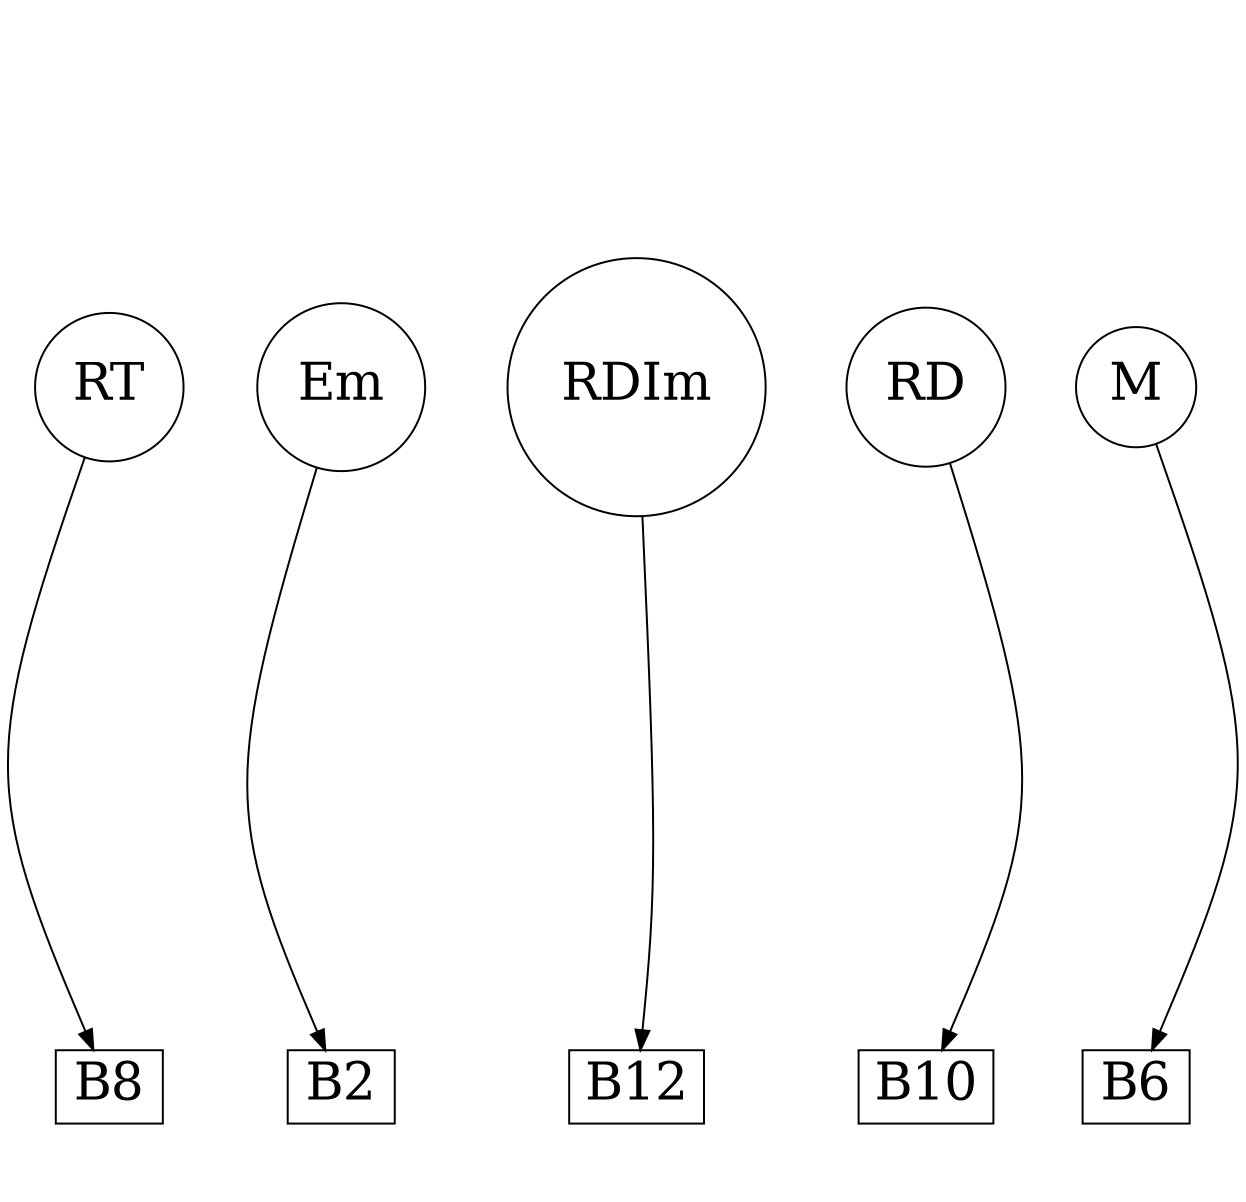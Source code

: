strict digraph G {
remincross="true";
ratio="fill";
splines="curved";
overlap="true";
size="8.3,8.3";
RT [shape="circle", fontsize=26, pos="80.0,240.0!"];
Em [shape="circle", fontsize=26, pos="0.0,280.0!"];
B12 [shape="box", fontsize=26, pos="280.0,0.0!"];
RD [shape="circle", fontsize=26, pos="200.0,160.0!"];
B10 [shape="box", fontsize=26, pos="160.0,80.0!"];
B6 [shape="box", fontsize=26, pos="260.0,240.0!"];
B2 [shape="box", fontsize=26, pos="0.0,360.0!"];
RDIm [shape="circle", fontsize=26, pos="300.0,80.0!"];
M [shape="circle", fontsize=26, pos="260.0,360.0!"];
B8 [shape="box", fontsize=26, pos="160.0,320.0!"];
Em -> B2;
RD -> B10;
RDIm -> B12;
RT -> B8;
M -> B6;
}
